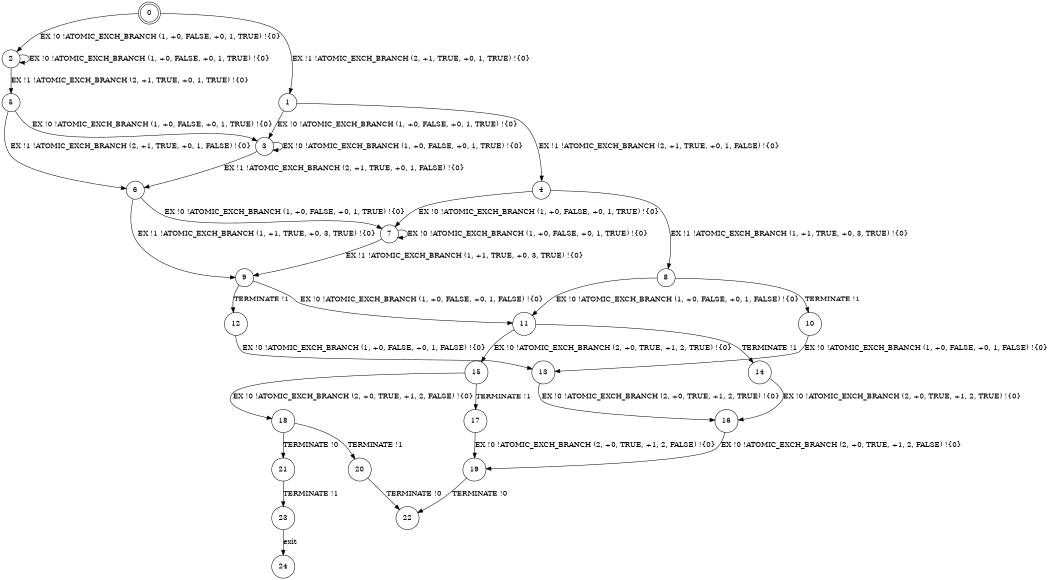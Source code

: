 digraph BCG {
size = "7, 10.5";
center = TRUE;
node [shape = circle];
0 [peripheries = 2];
0 -> 1 [label = "EX !1 !ATOMIC_EXCH_BRANCH (2, +1, TRUE, +0, 1, TRUE) !{0}"];
0 -> 2 [label = "EX !0 !ATOMIC_EXCH_BRANCH (1, +0, FALSE, +0, 1, TRUE) !{0}"];
1 -> 3 [label = "EX !0 !ATOMIC_EXCH_BRANCH (1, +0, FALSE, +0, 1, TRUE) !{0}"];
1 -> 4 [label = "EX !1 !ATOMIC_EXCH_BRANCH (2, +1, TRUE, +0, 1, FALSE) !{0}"];
2 -> 5 [label = "EX !1 !ATOMIC_EXCH_BRANCH (2, +1, TRUE, +0, 1, TRUE) !{0}"];
2 -> 2 [label = "EX !0 !ATOMIC_EXCH_BRANCH (1, +0, FALSE, +0, 1, TRUE) !{0}"];
3 -> 6 [label = "EX !1 !ATOMIC_EXCH_BRANCH (2, +1, TRUE, +0, 1, FALSE) !{0}"];
3 -> 3 [label = "EX !0 !ATOMIC_EXCH_BRANCH (1, +0, FALSE, +0, 1, TRUE) !{0}"];
4 -> 7 [label = "EX !0 !ATOMIC_EXCH_BRANCH (1, +0, FALSE, +0, 1, TRUE) !{0}"];
4 -> 8 [label = "EX !1 !ATOMIC_EXCH_BRANCH (1, +1, TRUE, +0, 3, TRUE) !{0}"];
5 -> 6 [label = "EX !1 !ATOMIC_EXCH_BRANCH (2, +1, TRUE, +0, 1, FALSE) !{0}"];
5 -> 3 [label = "EX !0 !ATOMIC_EXCH_BRANCH (1, +0, FALSE, +0, 1, TRUE) !{0}"];
6 -> 9 [label = "EX !1 !ATOMIC_EXCH_BRANCH (1, +1, TRUE, +0, 3, TRUE) !{0}"];
6 -> 7 [label = "EX !0 !ATOMIC_EXCH_BRANCH (1, +0, FALSE, +0, 1, TRUE) !{0}"];
7 -> 9 [label = "EX !1 !ATOMIC_EXCH_BRANCH (1, +1, TRUE, +0, 3, TRUE) !{0}"];
7 -> 7 [label = "EX !0 !ATOMIC_EXCH_BRANCH (1, +0, FALSE, +0, 1, TRUE) !{0}"];
8 -> 10 [label = "TERMINATE !1"];
8 -> 11 [label = "EX !0 !ATOMIC_EXCH_BRANCH (1, +0, FALSE, +0, 1, FALSE) !{0}"];
9 -> 12 [label = "TERMINATE !1"];
9 -> 11 [label = "EX !0 !ATOMIC_EXCH_BRANCH (1, +0, FALSE, +0, 1, FALSE) !{0}"];
10 -> 13 [label = "EX !0 !ATOMIC_EXCH_BRANCH (1, +0, FALSE, +0, 1, FALSE) !{0}"];
11 -> 14 [label = "TERMINATE !1"];
11 -> 15 [label = "EX !0 !ATOMIC_EXCH_BRANCH (2, +0, TRUE, +1, 2, TRUE) !{0}"];
12 -> 13 [label = "EX !0 !ATOMIC_EXCH_BRANCH (1, +0, FALSE, +0, 1, FALSE) !{0}"];
13 -> 16 [label = "EX !0 !ATOMIC_EXCH_BRANCH (2, +0, TRUE, +1, 2, TRUE) !{0}"];
14 -> 16 [label = "EX !0 !ATOMIC_EXCH_BRANCH (2, +0, TRUE, +1, 2, TRUE) !{0}"];
15 -> 17 [label = "TERMINATE !1"];
15 -> 18 [label = "EX !0 !ATOMIC_EXCH_BRANCH (2, +0, TRUE, +1, 2, FALSE) !{0}"];
16 -> 19 [label = "EX !0 !ATOMIC_EXCH_BRANCH (2, +0, TRUE, +1, 2, FALSE) !{0}"];
17 -> 19 [label = "EX !0 !ATOMIC_EXCH_BRANCH (2, +0, TRUE, +1, 2, FALSE) !{0}"];
18 -> 20 [label = "TERMINATE !1"];
18 -> 21 [label = "TERMINATE !0"];
19 -> 22 [label = "TERMINATE !0"];
20 -> 22 [label = "TERMINATE !0"];
21 -> 23 [label = "TERMINATE !1"];
23 -> 24 [label = "exit"];
}
